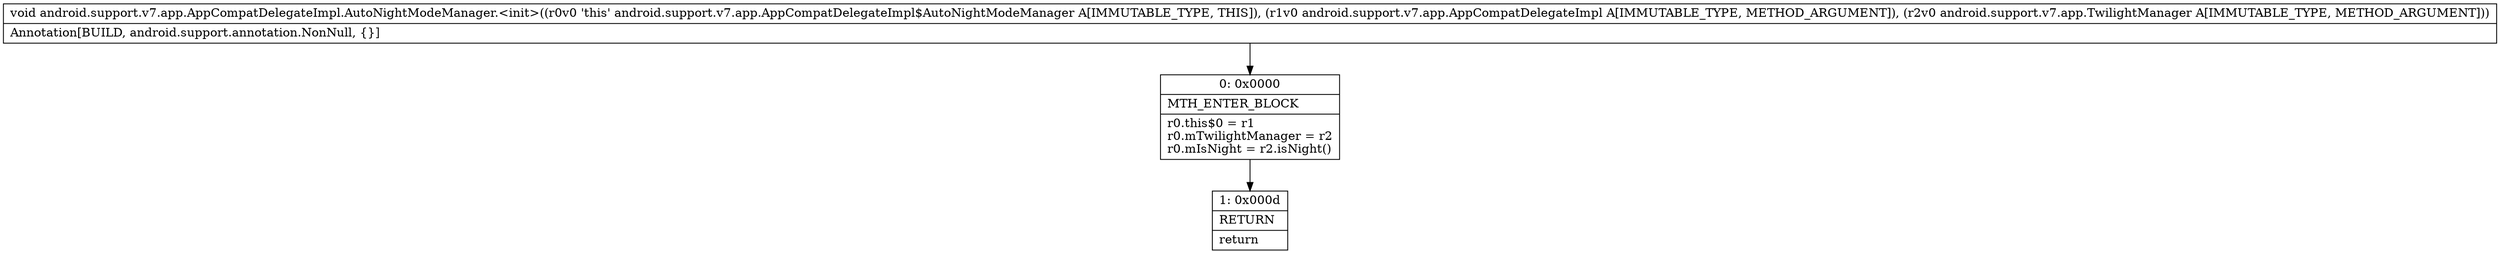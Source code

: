 digraph "CFG forandroid.support.v7.app.AppCompatDelegateImpl.AutoNightModeManager.\<init\>(Landroid\/support\/v7\/app\/AppCompatDelegateImpl;Landroid\/support\/v7\/app\/TwilightManager;)V" {
Node_0 [shape=record,label="{0\:\ 0x0000|MTH_ENTER_BLOCK\l|r0.this$0 = r1\lr0.mTwilightManager = r2\lr0.mIsNight = r2.isNight()\l}"];
Node_1 [shape=record,label="{1\:\ 0x000d|RETURN\l|return\l}"];
MethodNode[shape=record,label="{void android.support.v7.app.AppCompatDelegateImpl.AutoNightModeManager.\<init\>((r0v0 'this' android.support.v7.app.AppCompatDelegateImpl$AutoNightModeManager A[IMMUTABLE_TYPE, THIS]), (r1v0 android.support.v7.app.AppCompatDelegateImpl A[IMMUTABLE_TYPE, METHOD_ARGUMENT]), (r2v0 android.support.v7.app.TwilightManager A[IMMUTABLE_TYPE, METHOD_ARGUMENT]))  | Annotation[BUILD, android.support.annotation.NonNull, \{\}]\l}"];
MethodNode -> Node_0;
Node_0 -> Node_1;
}

